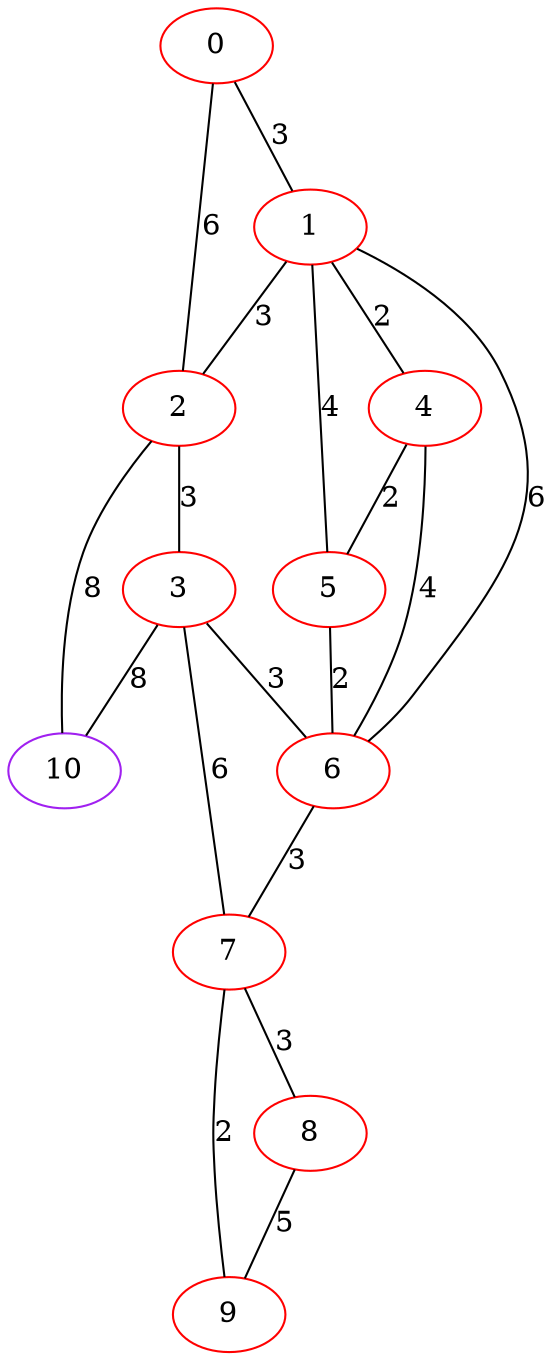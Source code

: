 graph "" {
0 [color=red, weight=1];
1 [color=red, weight=1];
2 [color=red, weight=1];
3 [color=red, weight=1];
4 [color=red, weight=1];
5 [color=red, weight=1];
6 [color=red, weight=1];
7 [color=red, weight=1];
8 [color=red, weight=1];
9 [color=red, weight=1];
10 [color=purple, weight=4];
0 -- 1  [key=0, label=3];
0 -- 2  [key=0, label=6];
1 -- 2  [key=0, label=3];
1 -- 4  [key=0, label=2];
1 -- 5  [key=0, label=4];
1 -- 6  [key=0, label=6];
2 -- 10  [key=0, label=8];
2 -- 3  [key=0, label=3];
3 -- 10  [key=0, label=8];
3 -- 6  [key=0, label=3];
3 -- 7  [key=0, label=6];
4 -- 5  [key=0, label=2];
4 -- 6  [key=0, label=4];
5 -- 6  [key=0, label=2];
6 -- 7  [key=0, label=3];
7 -- 8  [key=0, label=3];
7 -- 9  [key=0, label=2];
8 -- 9  [key=0, label=5];
}
